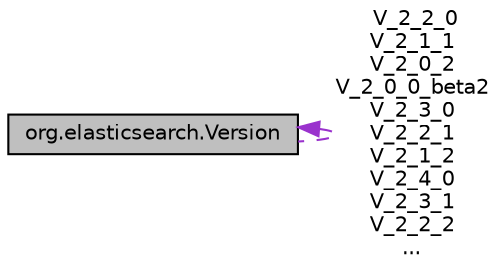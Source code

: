 digraph "org.elasticsearch.Version"
{
  edge [fontname="Helvetica",fontsize="10",labelfontname="Helvetica",labelfontsize="10"];
  node [fontname="Helvetica",fontsize="10",shape=record];
  Node1 [label="org.elasticsearch.Version",height=0.2,width=0.4,color="black", fillcolor="grey75", style="filled", fontcolor="black"];
  Node1 -> Node1 [dir="back",color="darkorchid3",fontsize="10",style="dashed",label=" V_2_2_0\nV_2_1_1\nV_2_0_2\nV_2_0_0_beta2\nV_2_3_0\nV_2_2_1\nV_2_1_2\nV_2_4_0\nV_2_3_1\nV_2_2_2\n..." ,fontname="Helvetica"];
}
